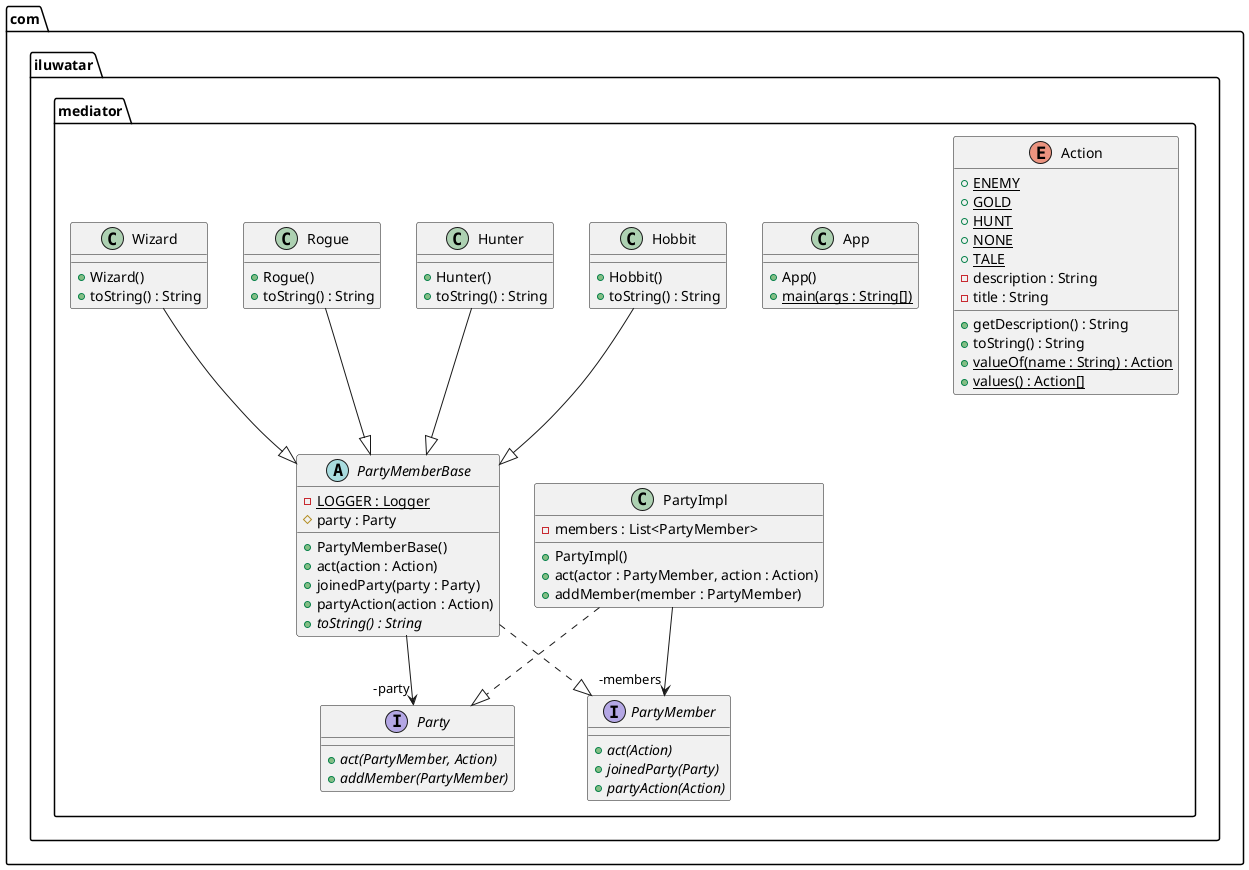 @startuml
package com.iluwatar.mediator {
  enum Action {
    + ENEMY {static}
    + GOLD {static}
    + HUNT {static}
    + NONE {static}
    + TALE {static}
    - description : String
    - title : String
    + getDescription() : String
    + toString() : String
    + valueOf(name : String) : Action {static}
    + values() : Action[] {static}
  }
  class App {
    + App()
    + main(args : String[]) {static}
  }
  class Hobbit {
    + Hobbit()
    + toString() : String
  }
  class Hunter {
    + Hunter()
    + toString() : String
  }
  interface Party {
    + act(PartyMember, Action) {abstract}
    + addMember(PartyMember) {abstract}
  }
  class PartyImpl {
    - members : List<PartyMember>
    + PartyImpl()
    + act(actor : PartyMember, action : Action)
    + addMember(member : PartyMember)
  }
  interface PartyMember {
    + act(Action) {abstract}
    + joinedParty(Party) {abstract}
    + partyAction(Action) {abstract}
  }
  abstract class PartyMemberBase {
    - LOGGER : Logger {static}
    # party : Party
    + PartyMemberBase()
    + act(action : Action)
    + joinedParty(party : Party)
    + partyAction(action : Action)
    + toString() : String {abstract}
  }
  class Rogue {
    + Rogue()
    + toString() : String
  }
  class Wizard {
    + Wizard()
    + toString() : String
  }
}
PartyImpl -->  "-members" PartyMember
PartyMemberBase -->  "-party" Party
Hobbit --|> PartyMemberBase 
Hunter --|> PartyMemberBase 
PartyImpl ..|> Party 
PartyMemberBase ..|> PartyMember 
Rogue --|> PartyMemberBase 
Wizard --|> PartyMemberBase 
@enduml